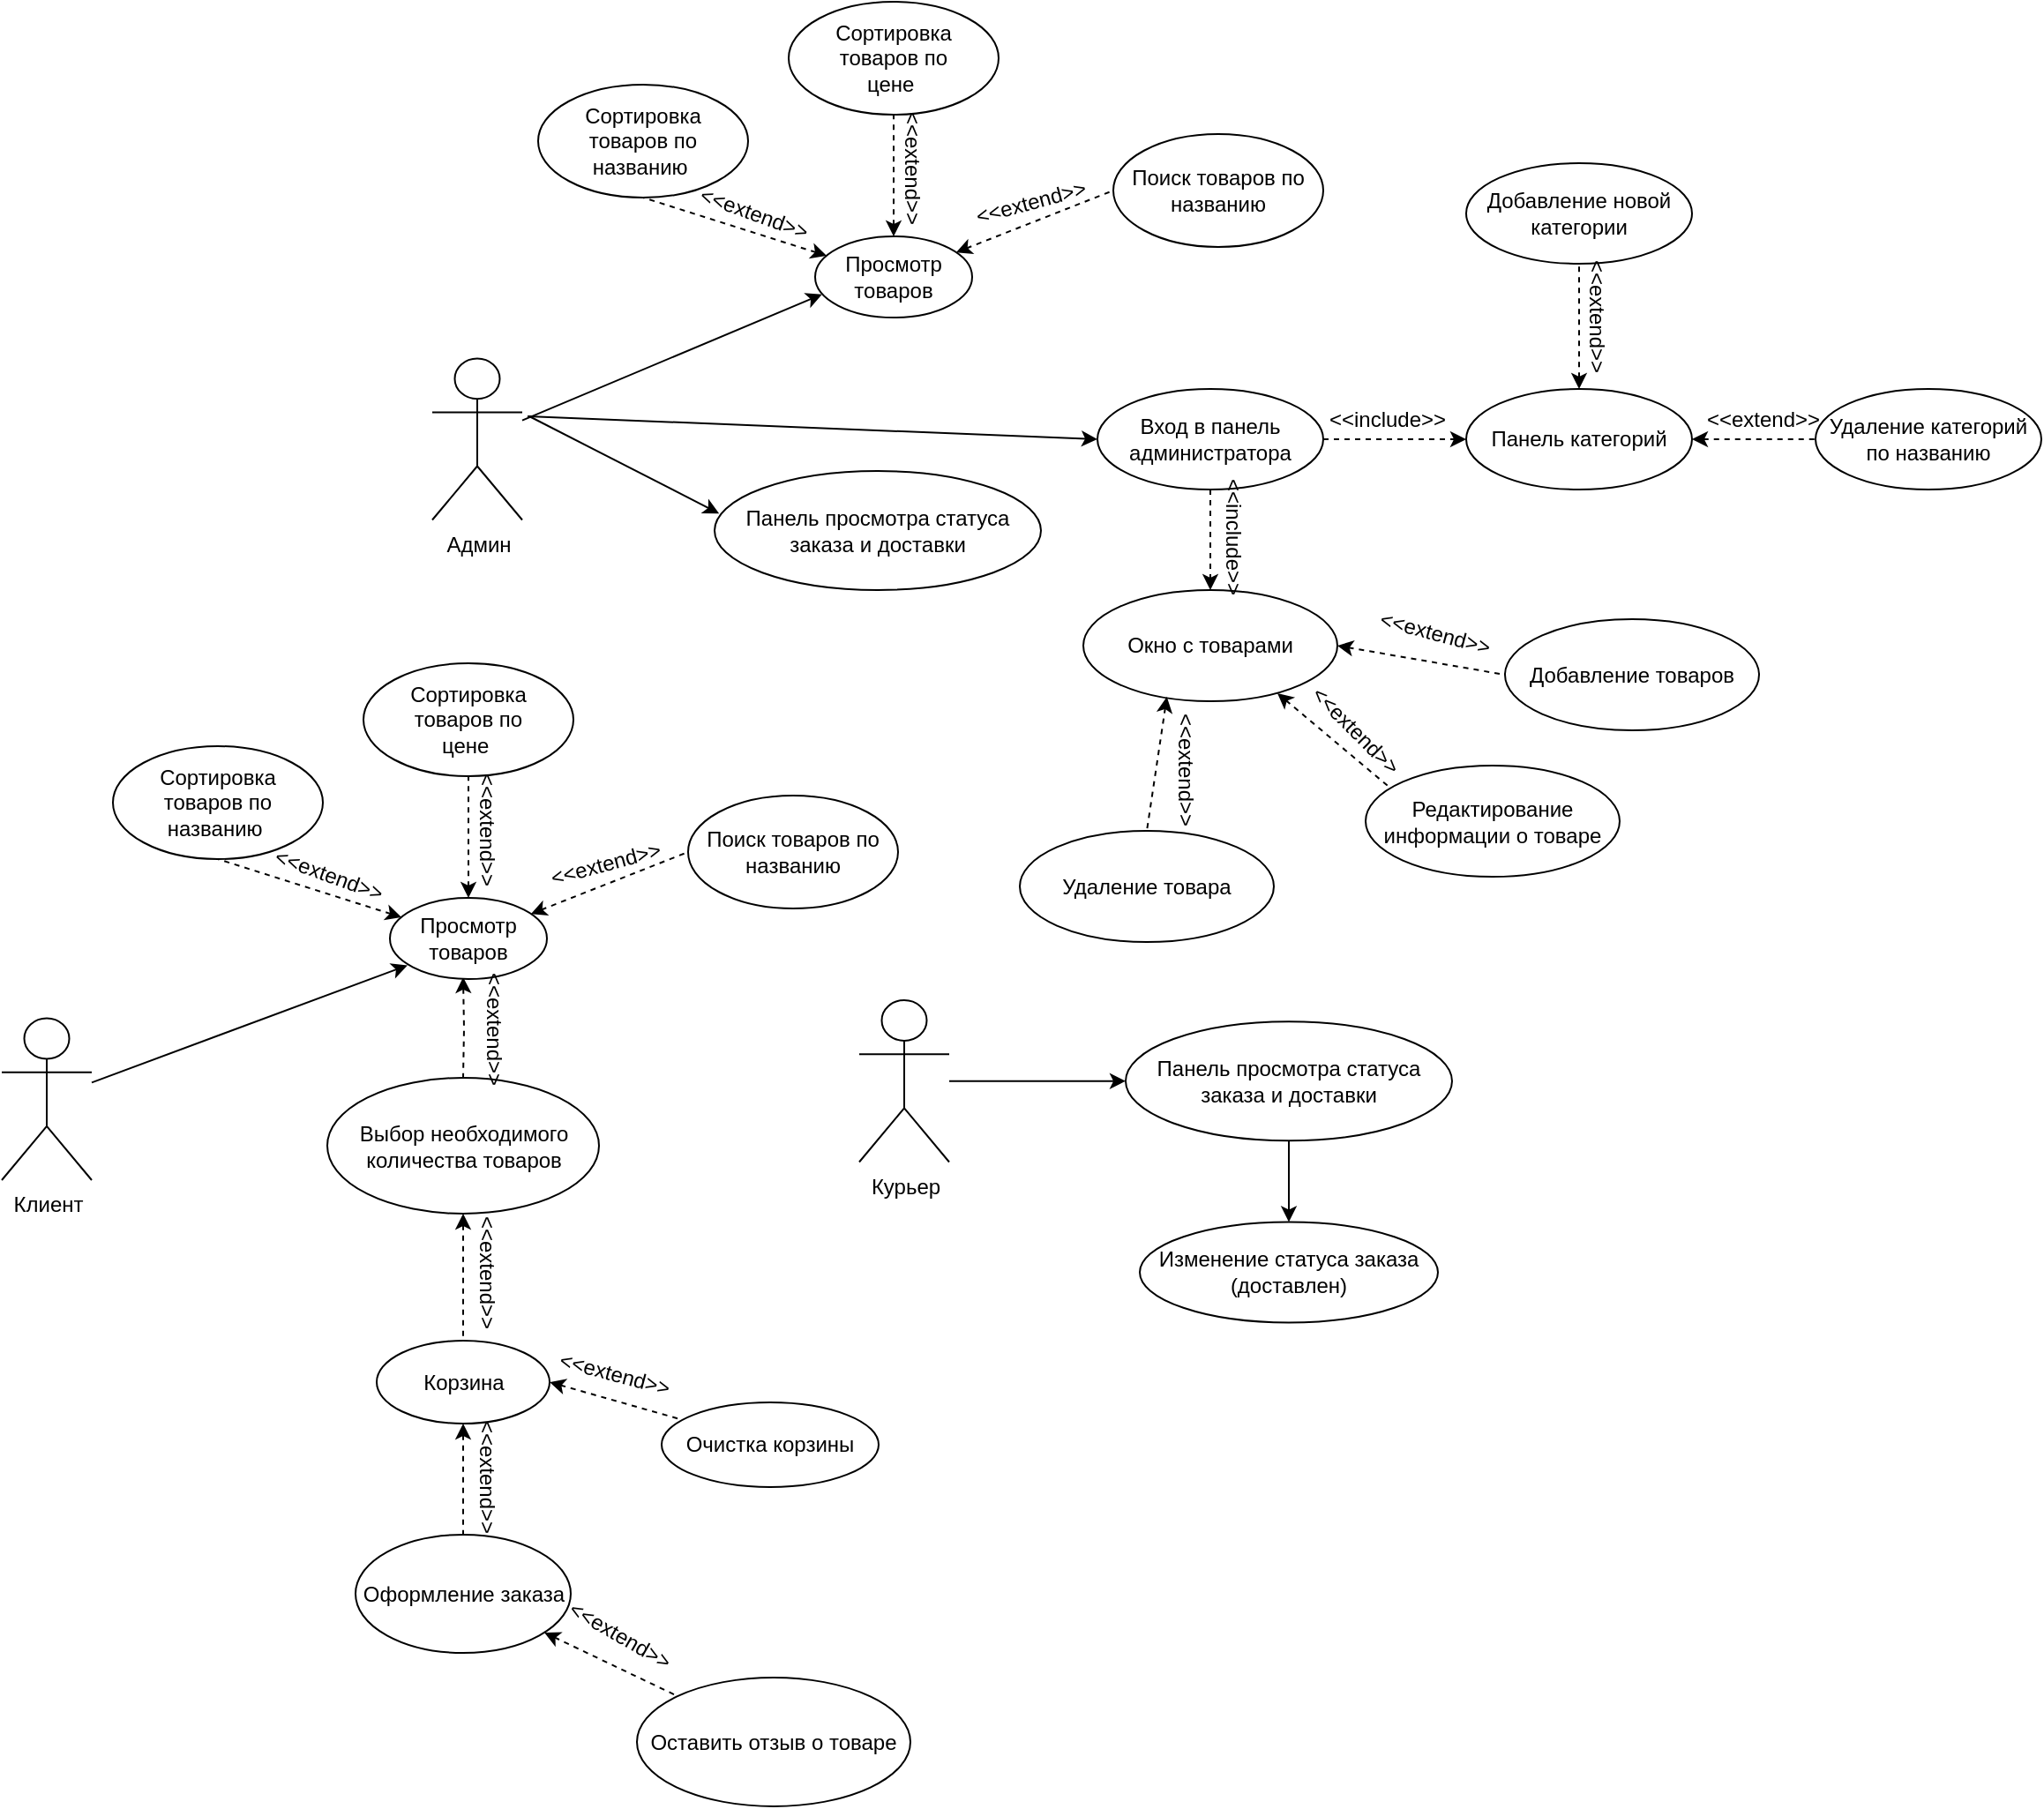 <mxfile version="22.1.11" type="device">
  <diagram name="Страница — 1" id="HCXMn3qDRjwlWRF3Xgpu">
    <mxGraphModel dx="1158" dy="533" grid="0" gridSize="10" guides="1" tooltips="1" connect="1" arrows="1" fold="1" page="0" pageScale="1" pageWidth="827" pageHeight="1169" math="0" shadow="0">
      <root>
        <mxCell id="0" />
        <mxCell id="1" parent="0" />
        <mxCell id="H_fARyTlmyN6EmK6kvaK-3" style="rounded=0;orthogonalLoop=1;jettySize=auto;html=1;entryX=0.044;entryY=0.714;entryDx=0;entryDy=0;entryPerimeter=0;" parent="1" source="H_fARyTlmyN6EmK6kvaK-1" target="H_fARyTlmyN6EmK6kvaK-4" edge="1">
          <mxGeometry relative="1" as="geometry">
            <mxPoint x="152.0" y="292" as="targetPoint" />
          </mxGeometry>
        </mxCell>
        <mxCell id="H_fARyTlmyN6EmK6kvaK-1" value="Админ" style="shape=umlActor;verticalLabelPosition=bottom;verticalAlign=top;html=1;outlineConnect=0;" parent="1" vertex="1">
          <mxGeometry x="-65" y="246.25" width="51" height="91.5" as="geometry" />
        </mxCell>
        <mxCell id="H_fARyTlmyN6EmK6kvaK-7" value="" style="edgeStyle=orthogonalEdgeStyle;rounded=0;orthogonalLoop=1;jettySize=auto;html=1;startArrow=classic;startFill=1;endArrow=none;endFill=0;dashed=1;" parent="1" source="H_fARyTlmyN6EmK6kvaK-4" target="H_fARyTlmyN6EmK6kvaK-6" edge="1">
          <mxGeometry relative="1" as="geometry" />
        </mxCell>
        <mxCell id="H_fARyTlmyN6EmK6kvaK-9" style="rounded=0;orthogonalLoop=1;jettySize=auto;html=1;entryX=0.5;entryY=1;entryDx=0;entryDy=0;startArrow=classic;startFill=1;endArrow=none;endFill=0;dashed=1;" parent="1" source="H_fARyTlmyN6EmK6kvaK-4" target="H_fARyTlmyN6EmK6kvaK-8" edge="1">
          <mxGeometry relative="1" as="geometry" />
        </mxCell>
        <mxCell id="H_fARyTlmyN6EmK6kvaK-11" style="rounded=0;orthogonalLoop=1;jettySize=auto;html=1;entryX=0;entryY=0.5;entryDx=0;entryDy=0;startArrow=classic;startFill=1;endArrow=none;endFill=0;dashed=1;" parent="1" source="H_fARyTlmyN6EmK6kvaK-4" target="H_fARyTlmyN6EmK6kvaK-10" edge="1">
          <mxGeometry relative="1" as="geometry" />
        </mxCell>
        <mxCell id="H_fARyTlmyN6EmK6kvaK-4" value="Просмотр товаров" style="ellipse;whiteSpace=wrap;html=1;" parent="1" vertex="1">
          <mxGeometry x="152" y="177" width="89" height="46" as="geometry" />
        </mxCell>
        <mxCell id="H_fARyTlmyN6EmK6kvaK-6" value="Сортировка &lt;br&gt;товаров по&lt;br&gt;цене&amp;nbsp;" style="ellipse;whiteSpace=wrap;html=1;" parent="1" vertex="1">
          <mxGeometry x="137" y="44" width="119" height="64" as="geometry" />
        </mxCell>
        <mxCell id="H_fARyTlmyN6EmK6kvaK-8" value="Сортировка &lt;br&gt;товаров по&lt;br&gt;названию&amp;nbsp;" style="ellipse;whiteSpace=wrap;html=1;" parent="1" vertex="1">
          <mxGeometry x="-5" y="91" width="119" height="64" as="geometry" />
        </mxCell>
        <mxCell id="H_fARyTlmyN6EmK6kvaK-10" value="Поиск товаров по названию" style="ellipse;whiteSpace=wrap;html=1;" parent="1" vertex="1">
          <mxGeometry x="321" y="119" width="119" height="64" as="geometry" />
        </mxCell>
        <mxCell id="H_fARyTlmyN6EmK6kvaK-22" value="" style="edgeStyle=orthogonalEdgeStyle;rounded=0;orthogonalLoop=1;jettySize=auto;html=1;dashed=1;" parent="1" source="H_fARyTlmyN6EmK6kvaK-19" target="H_fARyTlmyN6EmK6kvaK-21" edge="1">
          <mxGeometry relative="1" as="geometry" />
        </mxCell>
        <mxCell id="H_fARyTlmyN6EmK6kvaK-30" value="" style="edgeStyle=orthogonalEdgeStyle;rounded=0;orthogonalLoop=1;jettySize=auto;html=1;dashed=1;" parent="1" source="H_fARyTlmyN6EmK6kvaK-19" target="H_fARyTlmyN6EmK6kvaK-29" edge="1">
          <mxGeometry relative="1" as="geometry" />
        </mxCell>
        <mxCell id="H_fARyTlmyN6EmK6kvaK-19" value="Вход в панель администратора" style="ellipse;whiteSpace=wrap;html=1;" parent="1" vertex="1">
          <mxGeometry x="312" y="263.5" width="128" height="57" as="geometry" />
        </mxCell>
        <mxCell id="H_fARyTlmyN6EmK6kvaK-21" value="Окно с товарами" style="ellipse;whiteSpace=wrap;html=1;" parent="1" vertex="1">
          <mxGeometry x="304" y="377.5" width="144" height="63" as="geometry" />
        </mxCell>
        <mxCell id="H_fARyTlmyN6EmK6kvaK-23" value="Удаление товара" style="ellipse;whiteSpace=wrap;html=1;" parent="1" vertex="1">
          <mxGeometry x="268" y="514" width="144" height="63" as="geometry" />
        </mxCell>
        <mxCell id="H_fARyTlmyN6EmK6kvaK-24" value="" style="endArrow=none;html=1;rounded=0;exitX=0.329;exitY=0.961;exitDx=0;exitDy=0;exitPerimeter=0;entryX=0.5;entryY=0;entryDx=0;entryDy=0;startArrow=classic;startFill=1;endFill=0;dashed=1;" parent="1" source="H_fARyTlmyN6EmK6kvaK-21" target="H_fARyTlmyN6EmK6kvaK-23" edge="1">
          <mxGeometry width="50" height="50" relative="1" as="geometry">
            <mxPoint x="394" y="522" as="sourcePoint" />
            <mxPoint x="444" y="472" as="targetPoint" />
          </mxGeometry>
        </mxCell>
        <mxCell id="H_fARyTlmyN6EmK6kvaK-25" value="Редактирование информации о товаре" style="ellipse;whiteSpace=wrap;html=1;" parent="1" vertex="1">
          <mxGeometry x="464" y="477" width="144" height="63" as="geometry" />
        </mxCell>
        <mxCell id="H_fARyTlmyN6EmK6kvaK-26" value="" style="endArrow=none;html=1;rounded=0;entryX=0.097;entryY=0.201;entryDx=0;entryDy=0;entryPerimeter=0;exitX=0.764;exitY=0.928;exitDx=0;exitDy=0;exitPerimeter=0;startArrow=classic;startFill=1;endFill=0;dashed=1;" parent="1" source="H_fARyTlmyN6EmK6kvaK-21" target="H_fARyTlmyN6EmK6kvaK-25" edge="1">
          <mxGeometry width="50" height="50" relative="1" as="geometry">
            <mxPoint x="416" y="428" as="sourcePoint" />
            <mxPoint x="491" y="360" as="targetPoint" />
          </mxGeometry>
        </mxCell>
        <mxCell id="H_fARyTlmyN6EmK6kvaK-27" value="Добавление товаров" style="ellipse;whiteSpace=wrap;html=1;" parent="1" vertex="1">
          <mxGeometry x="543" y="394" width="144" height="63" as="geometry" />
        </mxCell>
        <mxCell id="H_fARyTlmyN6EmK6kvaK-28" value="" style="endArrow=none;html=1;rounded=0;exitX=1;exitY=0.5;exitDx=0;exitDy=0;entryX=0;entryY=0.5;entryDx=0;entryDy=0;startArrow=classic;startFill=1;endFill=0;dashed=1;" parent="1" source="H_fARyTlmyN6EmK6kvaK-21" target="H_fARyTlmyN6EmK6kvaK-27" edge="1">
          <mxGeometry width="50" height="50" relative="1" as="geometry">
            <mxPoint x="467" y="337" as="sourcePoint" />
            <mxPoint x="517" y="287" as="targetPoint" />
          </mxGeometry>
        </mxCell>
        <mxCell id="H_fARyTlmyN6EmK6kvaK-32" value="" style="edgeStyle=orthogonalEdgeStyle;rounded=0;orthogonalLoop=1;jettySize=auto;html=1;startArrow=classic;startFill=1;endArrow=none;endFill=0;dashed=1;" parent="1" source="H_fARyTlmyN6EmK6kvaK-29" target="H_fARyTlmyN6EmK6kvaK-31" edge="1">
          <mxGeometry relative="1" as="geometry" />
        </mxCell>
        <mxCell id="H_fARyTlmyN6EmK6kvaK-35" value="" style="edgeStyle=orthogonalEdgeStyle;rounded=0;orthogonalLoop=1;jettySize=auto;html=1;startArrow=classic;startFill=1;endArrow=none;endFill=0;dashed=1;" parent="1" source="H_fARyTlmyN6EmK6kvaK-29" target="H_fARyTlmyN6EmK6kvaK-33" edge="1">
          <mxGeometry relative="1" as="geometry" />
        </mxCell>
        <mxCell id="H_fARyTlmyN6EmK6kvaK-29" value="Панель категорий" style="ellipse;whiteSpace=wrap;html=1;" parent="1" vertex="1">
          <mxGeometry x="521" y="263.5" width="128" height="57" as="geometry" />
        </mxCell>
        <mxCell id="H_fARyTlmyN6EmK6kvaK-31" value="Добавление новой категории" style="ellipse;whiteSpace=wrap;html=1;" parent="1" vertex="1">
          <mxGeometry x="521" y="135.5" width="128" height="57" as="geometry" />
        </mxCell>
        <mxCell id="H_fARyTlmyN6EmK6kvaK-33" value="Удаление категорий по названию" style="ellipse;whiteSpace=wrap;html=1;" parent="1" vertex="1">
          <mxGeometry x="719" y="263.5" width="128" height="57" as="geometry" />
        </mxCell>
        <mxCell id="B0Z55abynOzvybW5elFT-1" style="rounded=0;orthogonalLoop=1;jettySize=auto;html=1;entryX=0;entryY=1;entryDx=0;entryDy=0;" parent="1" source="B0Z55abynOzvybW5elFT-2" edge="1">
          <mxGeometry relative="1" as="geometry">
            <mxPoint x="-79.045" y="590.223" as="targetPoint" />
          </mxGeometry>
        </mxCell>
        <mxCell id="B0Z55abynOzvybW5elFT-2" value="Клиент" style="shape=umlActor;verticalLabelPosition=bottom;verticalAlign=top;html=1;outlineConnect=0;" parent="1" vertex="1">
          <mxGeometry x="-309" y="620.25" width="51" height="91.75" as="geometry" />
        </mxCell>
        <mxCell id="B0Z55abynOzvybW5elFT-75" value="" style="edgeStyle=orthogonalEdgeStyle;rounded=0;orthogonalLoop=1;jettySize=auto;html=1;endArrow=none;endFill=0;startArrow=classic;startFill=1;dashed=1;" parent="1" target="B0Z55abynOzvybW5elFT-74" edge="1">
          <mxGeometry relative="1" as="geometry">
            <mxPoint x="-47.5" y="597.0" as="sourcePoint" />
          </mxGeometry>
        </mxCell>
        <mxCell id="B0Z55abynOzvybW5elFT-68" value="" style="rounded=0;orthogonalLoop=1;jettySize=auto;html=1;elbow=vertical;exitX=1;exitY=0.5;exitDx=0;exitDy=0;startArrow=classic;startFill=1;endArrow=none;endFill=0;dashed=1;" parent="1" source="B0Z55abynOzvybW5elFT-17" target="B0Z55abynOzvybW5elFT-67" edge="1">
          <mxGeometry relative="1" as="geometry" />
        </mxCell>
        <mxCell id="B0Z55abynOzvybW5elFT-17" value="Корзина" style="ellipse;whiteSpace=wrap;html=1;" parent="1" vertex="1">
          <mxGeometry x="-96.5" y="803" width="98" height="47" as="geometry" />
        </mxCell>
        <mxCell id="B0Z55abynOzvybW5elFT-73" style="rounded=0;orthogonalLoop=1;jettySize=auto;html=1;startArrow=classic;startFill=1;endArrow=none;endFill=0;dashed=1;" parent="1" source="B0Z55abynOzvybW5elFT-18" target="B0Z55abynOzvybW5elFT-72" edge="1">
          <mxGeometry relative="1" as="geometry" />
        </mxCell>
        <mxCell id="B0Z55abynOzvybW5elFT-18" value="Оформление заказа" style="ellipse;whiteSpace=wrap;html=1;" parent="1" vertex="1">
          <mxGeometry x="-108.5" y="913" width="122" height="67" as="geometry" />
        </mxCell>
        <mxCell id="B0Z55abynOzvybW5elFT-67" value="Очистка корзины" style="ellipse;whiteSpace=wrap;html=1;" parent="1" vertex="1">
          <mxGeometry x="65" y="838" width="123" height="48" as="geometry" />
        </mxCell>
        <mxCell id="B0Z55abynOzvybW5elFT-71" value="" style="edgeStyle=orthogonalEdgeStyle;rounded=0;orthogonalLoop=1;jettySize=auto;html=1;exitX=0.5;exitY=1;exitDx=0;exitDy=0;startArrow=classic;startFill=1;endArrow=none;endFill=0;dashed=1;" parent="1" source="B0Z55abynOzvybW5elFT-17" target="B0Z55abynOzvybW5elFT-18" edge="1">
          <mxGeometry relative="1" as="geometry">
            <mxPoint x="-47.5" y="953" as="sourcePoint" />
          </mxGeometry>
        </mxCell>
        <mxCell id="B0Z55abynOzvybW5elFT-72" value="Оставить отзыв о товаре" style="ellipse;whiteSpace=wrap;html=1;" parent="1" vertex="1">
          <mxGeometry x="51" y="994" width="155" height="73" as="geometry" />
        </mxCell>
        <mxCell id="B0Z55abynOzvybW5elFT-76" value="" style="edgeStyle=orthogonalEdgeStyle;rounded=0;orthogonalLoop=1;jettySize=auto;html=1;startArrow=classic;startFill=1;endArrow=none;endFill=0;dashed=1;" parent="1" source="B0Z55abynOzvybW5elFT-74" target="B0Z55abynOzvybW5elFT-17" edge="1">
          <mxGeometry relative="1" as="geometry" />
        </mxCell>
        <mxCell id="B0Z55abynOzvybW5elFT-74" value="Выбор необходимого количества товаров" style="ellipse;whiteSpace=wrap;html=1;" parent="1" vertex="1">
          <mxGeometry x="-124.5" y="654" width="154" height="77" as="geometry" />
        </mxCell>
        <mxCell id="B0Z55abynOzvybW5elFT-77" value="" style="endArrow=classic;html=1;rounded=0;entryX=0;entryY=0.5;entryDx=0;entryDy=0;" parent="1" target="H_fARyTlmyN6EmK6kvaK-19" edge="1">
          <mxGeometry width="50" height="50" relative="1" as="geometry">
            <mxPoint x="-11" y="279" as="sourcePoint" />
            <mxPoint x="177" y="321" as="targetPoint" />
          </mxGeometry>
        </mxCell>
        <mxCell id="B0Z55abynOzvybW5elFT-78" value="Панель просмотра статуса заказа и доставки" style="ellipse;whiteSpace=wrap;html=1;" parent="1" vertex="1">
          <mxGeometry x="95" y="310" width="185" height="67.5" as="geometry" />
        </mxCell>
        <mxCell id="B0Z55abynOzvybW5elFT-79" value="" style="endArrow=classic;html=1;rounded=0;entryX=0.014;entryY=0.357;entryDx=0;entryDy=0;entryPerimeter=0;" parent="1" target="B0Z55abynOzvybW5elFT-78" edge="1">
          <mxGeometry width="50" height="50" relative="1" as="geometry">
            <mxPoint x="-10" y="279" as="sourcePoint" />
            <mxPoint x="20" y="392" as="targetPoint" />
          </mxGeometry>
        </mxCell>
        <mxCell id="B0Z55abynOzvybW5elFT-84" value="" style="edgeStyle=orthogonalEdgeStyle;rounded=0;orthogonalLoop=1;jettySize=auto;html=1;" parent="1" source="B0Z55abynOzvybW5elFT-80" target="B0Z55abynOzvybW5elFT-82" edge="1">
          <mxGeometry relative="1" as="geometry" />
        </mxCell>
        <mxCell id="B0Z55abynOzvybW5elFT-80" value="Курьер" style="shape=umlActor;verticalLabelPosition=bottom;verticalAlign=top;html=1;outlineConnect=0;" parent="1" vertex="1">
          <mxGeometry x="177" y="610" width="51" height="91.75" as="geometry" />
        </mxCell>
        <mxCell id="B0Z55abynOzvybW5elFT-86" value="" style="edgeStyle=orthogonalEdgeStyle;rounded=0;orthogonalLoop=1;jettySize=auto;html=1;" parent="1" source="B0Z55abynOzvybW5elFT-82" target="B0Z55abynOzvybW5elFT-85" edge="1">
          <mxGeometry relative="1" as="geometry" />
        </mxCell>
        <mxCell id="B0Z55abynOzvybW5elFT-82" value="Панель просмотра статуса заказа и доставки" style="ellipse;whiteSpace=wrap;html=1;" parent="1" vertex="1">
          <mxGeometry x="328" y="622.13" width="185" height="67.5" as="geometry" />
        </mxCell>
        <mxCell id="B0Z55abynOzvybW5elFT-85" value="Изменение статуса заказа&lt;br&gt;(доставлен)" style="ellipse;whiteSpace=wrap;html=1;" parent="1" vertex="1">
          <mxGeometry x="336" y="735.75" width="169" height="57" as="geometry" />
        </mxCell>
        <mxCell id="bA-9ahs714HjzUbv6Nh0-1" value="&amp;lt;&amp;lt;extend&amp;gt;&amp;gt;" style="text;html=1;align=center;verticalAlign=middle;resizable=0;points=[];autosize=1;strokeColor=none;fillColor=none;rotation=20;" parent="1" vertex="1">
          <mxGeometry x="76" y="151" width="82" height="26" as="geometry" />
        </mxCell>
        <mxCell id="bA-9ahs714HjzUbv6Nh0-2" value="&amp;lt;&amp;lt;extend&amp;gt;&amp;gt;" style="text;html=1;align=center;verticalAlign=middle;resizable=0;points=[];autosize=1;strokeColor=none;fillColor=none;rotation=90;" parent="1" vertex="1">
          <mxGeometry x="166" y="125" width="82" height="26" as="geometry" />
        </mxCell>
        <mxCell id="bA-9ahs714HjzUbv6Nh0-3" value="&amp;lt;&amp;lt;extend&amp;gt;&amp;gt;" style="text;html=1;align=center;verticalAlign=middle;resizable=0;points=[];autosize=1;strokeColor=none;fillColor=none;rotation=-15;" parent="1" vertex="1">
          <mxGeometry x="233" y="145" width="82" height="26" as="geometry" />
        </mxCell>
        <mxCell id="bA-9ahs714HjzUbv6Nh0-4" value="&amp;lt;&amp;lt;include&amp;gt;&amp;gt;" style="text;html=1;align=center;verticalAlign=middle;resizable=0;points=[];autosize=1;strokeColor=none;fillColor=none;rotation=90;" parent="1" vertex="1">
          <mxGeometry x="347" y="334" width="84" height="26" as="geometry" />
        </mxCell>
        <mxCell id="bA-9ahs714HjzUbv6Nh0-5" value="&amp;lt;&amp;lt;include&amp;gt;&amp;gt;" style="text;html=1;align=center;verticalAlign=middle;resizable=0;points=[];autosize=1;strokeColor=none;fillColor=none;rotation=0;" parent="1" vertex="1">
          <mxGeometry x="434" y="268.25" width="84" height="26" as="geometry" />
        </mxCell>
        <mxCell id="bA-9ahs714HjzUbv6Nh0-6" value="&amp;lt;&amp;lt;extend&amp;gt;&amp;gt;" style="text;html=1;align=center;verticalAlign=middle;resizable=0;points=[];autosize=1;strokeColor=none;fillColor=none;rotation=15;" parent="1" vertex="1">
          <mxGeometry x="462" y="389" width="82" height="26" as="geometry" />
        </mxCell>
        <mxCell id="bA-9ahs714HjzUbv6Nh0-7" value="&amp;lt;&amp;lt;extend&amp;gt;&amp;gt;" style="text;html=1;align=center;verticalAlign=middle;resizable=0;points=[];autosize=1;strokeColor=none;fillColor=none;rotation=45;" parent="1" vertex="1">
          <mxGeometry x="417" y="444" width="82" height="26" as="geometry" />
        </mxCell>
        <mxCell id="bA-9ahs714HjzUbv6Nh0-8" value="&amp;lt;&amp;lt;extend&amp;gt;&amp;gt;" style="text;html=1;align=center;verticalAlign=middle;resizable=0;points=[];autosize=1;strokeColor=none;fillColor=none;rotation=90;" parent="1" vertex="1">
          <mxGeometry x="321" y="466" width="82" height="26" as="geometry" />
        </mxCell>
        <mxCell id="bA-9ahs714HjzUbv6Nh0-9" value="&amp;lt;&amp;lt;extend&amp;gt;&amp;gt;" style="text;html=1;align=center;verticalAlign=middle;resizable=0;points=[];autosize=1;strokeColor=none;fillColor=none;rotation=90;" parent="1" vertex="1">
          <mxGeometry x="554" y="209" width="82" height="26" as="geometry" />
        </mxCell>
        <mxCell id="bA-9ahs714HjzUbv6Nh0-10" value="&amp;lt;&amp;lt;extend&amp;gt;&amp;gt;" style="text;html=1;align=center;verticalAlign=middle;resizable=0;points=[];autosize=1;strokeColor=none;fillColor=none;" parent="1" vertex="1">
          <mxGeometry x="648" y="268.25" width="82" height="26" as="geometry" />
        </mxCell>
        <mxCell id="bA-9ahs714HjzUbv6Nh0-21" value="" style="edgeStyle=orthogonalEdgeStyle;rounded=0;orthogonalLoop=1;jettySize=auto;html=1;startArrow=classic;startFill=1;endArrow=none;endFill=0;dashed=1;" parent="1" source="bA-9ahs714HjzUbv6Nh0-24" target="bA-9ahs714HjzUbv6Nh0-25" edge="1">
          <mxGeometry relative="1" as="geometry" />
        </mxCell>
        <mxCell id="bA-9ahs714HjzUbv6Nh0-22" style="rounded=0;orthogonalLoop=1;jettySize=auto;html=1;entryX=0.5;entryY=1;entryDx=0;entryDy=0;startArrow=classic;startFill=1;endArrow=none;endFill=0;dashed=1;" parent="1" source="bA-9ahs714HjzUbv6Nh0-24" target="bA-9ahs714HjzUbv6Nh0-26" edge="1">
          <mxGeometry relative="1" as="geometry" />
        </mxCell>
        <mxCell id="bA-9ahs714HjzUbv6Nh0-23" style="rounded=0;orthogonalLoop=1;jettySize=auto;html=1;entryX=0;entryY=0.5;entryDx=0;entryDy=0;startArrow=classic;startFill=1;endArrow=none;endFill=0;dashed=1;" parent="1" source="bA-9ahs714HjzUbv6Nh0-24" target="bA-9ahs714HjzUbv6Nh0-27" edge="1">
          <mxGeometry relative="1" as="geometry" />
        </mxCell>
        <mxCell id="bA-9ahs714HjzUbv6Nh0-24" value="Просмотр товаров" style="ellipse;whiteSpace=wrap;html=1;" parent="1" vertex="1">
          <mxGeometry x="-89" y="552" width="89" height="46" as="geometry" />
        </mxCell>
        <mxCell id="bA-9ahs714HjzUbv6Nh0-25" value="Сортировка &lt;br&gt;товаров по&lt;br&gt;цене&amp;nbsp;" style="ellipse;whiteSpace=wrap;html=1;" parent="1" vertex="1">
          <mxGeometry x="-104" y="419" width="119" height="64" as="geometry" />
        </mxCell>
        <mxCell id="bA-9ahs714HjzUbv6Nh0-26" value="Сортировка &lt;br&gt;товаров по&lt;br&gt;названию&amp;nbsp;" style="ellipse;whiteSpace=wrap;html=1;" parent="1" vertex="1">
          <mxGeometry x="-246" y="466" width="119" height="64" as="geometry" />
        </mxCell>
        <mxCell id="bA-9ahs714HjzUbv6Nh0-27" value="Поиск товаров по названию" style="ellipse;whiteSpace=wrap;html=1;" parent="1" vertex="1">
          <mxGeometry x="80" y="494" width="119" height="64" as="geometry" />
        </mxCell>
        <mxCell id="bA-9ahs714HjzUbv6Nh0-28" value="&amp;lt;&amp;lt;extend&amp;gt;&amp;gt;" style="text;html=1;align=center;verticalAlign=middle;resizable=0;points=[];autosize=1;strokeColor=none;fillColor=none;rotation=20;" parent="1" vertex="1">
          <mxGeometry x="-165" y="526" width="82" height="26" as="geometry" />
        </mxCell>
        <mxCell id="bA-9ahs714HjzUbv6Nh0-29" value="&amp;lt;&amp;lt;extend&amp;gt;&amp;gt;" style="text;html=1;align=center;verticalAlign=middle;resizable=0;points=[];autosize=1;strokeColor=none;fillColor=none;rotation=90;" parent="1" vertex="1">
          <mxGeometry x="-75" y="500" width="82" height="26" as="geometry" />
        </mxCell>
        <mxCell id="bA-9ahs714HjzUbv6Nh0-30" value="&amp;lt;&amp;lt;extend&amp;gt;&amp;gt;" style="text;html=1;align=center;verticalAlign=middle;resizable=0;points=[];autosize=1;strokeColor=none;fillColor=none;rotation=-15;" parent="1" vertex="1">
          <mxGeometry x="-8" y="520" width="82" height="26" as="geometry" />
        </mxCell>
        <mxCell id="bA-9ahs714HjzUbv6Nh0-31" value="&amp;lt;&amp;lt;extend&amp;gt;&amp;gt;" style="text;html=1;align=center;verticalAlign=middle;resizable=0;points=[];autosize=1;strokeColor=none;fillColor=none;rotation=90;" parent="1" vertex="1">
          <mxGeometry x="-71" y="613" width="82" height="26" as="geometry" />
        </mxCell>
        <mxCell id="bA-9ahs714HjzUbv6Nh0-32" value="&amp;lt;&amp;lt;extend&amp;gt;&amp;gt;" style="text;html=1;align=center;verticalAlign=middle;resizable=0;points=[];autosize=1;strokeColor=none;fillColor=none;rotation=90;" parent="1" vertex="1">
          <mxGeometry x="-75" y="751" width="82" height="26" as="geometry" />
        </mxCell>
        <mxCell id="bA-9ahs714HjzUbv6Nh0-33" value="&amp;lt;&amp;lt;extend&amp;gt;&amp;gt;" style="text;html=1;align=center;verticalAlign=middle;resizable=0;points=[];autosize=1;strokeColor=none;fillColor=none;rotation=90;" parent="1" vertex="1">
          <mxGeometry x="-75" y="867" width="82" height="26" as="geometry" />
        </mxCell>
        <mxCell id="bA-9ahs714HjzUbv6Nh0-34" value="&amp;lt;&amp;lt;extend&amp;gt;&amp;gt;" style="text;html=1;align=center;verticalAlign=middle;resizable=0;points=[];autosize=1;strokeColor=none;fillColor=none;rotation=15;" parent="1" vertex="1">
          <mxGeometry x="-3" y="809" width="82" height="26" as="geometry" />
        </mxCell>
        <mxCell id="bA-9ahs714HjzUbv6Nh0-36" value="&amp;lt;&amp;lt;extend&amp;gt;&amp;gt;" style="text;html=1;align=center;verticalAlign=middle;resizable=0;points=[];autosize=1;strokeColor=none;fillColor=none;rotation=30;" parent="1" vertex="1">
          <mxGeometry y="957" width="82" height="26" as="geometry" />
        </mxCell>
      </root>
    </mxGraphModel>
  </diagram>
</mxfile>
